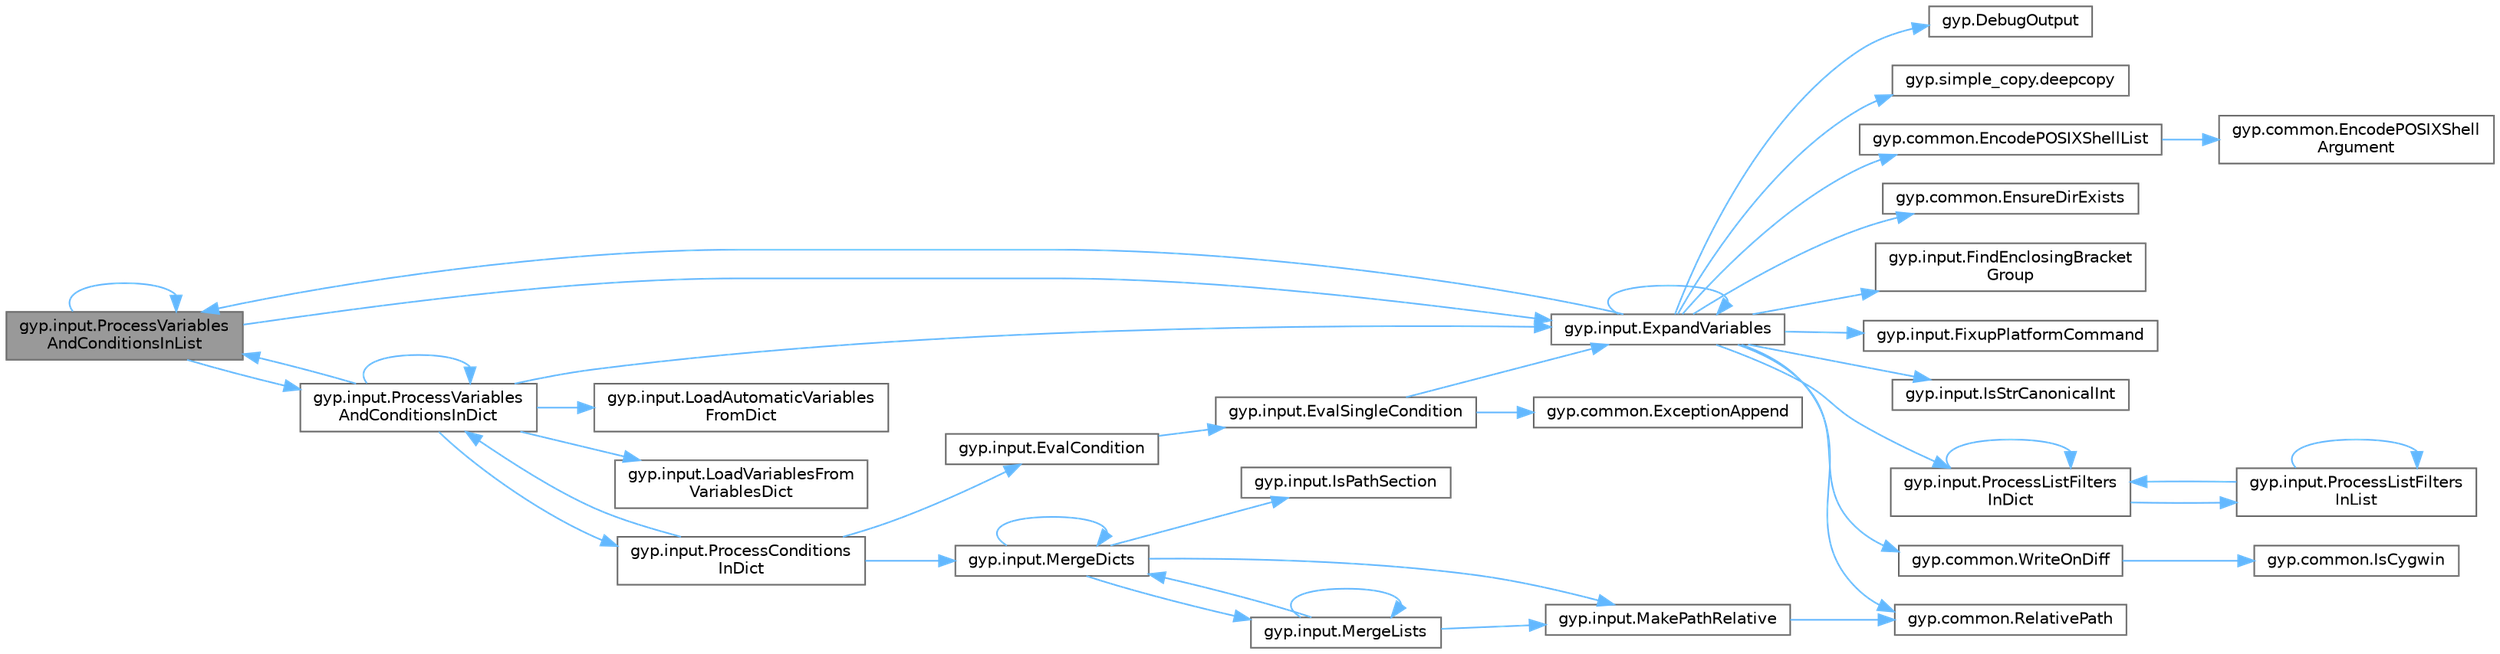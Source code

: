 digraph "gyp.input.ProcessVariablesAndConditionsInList"
{
 // LATEX_PDF_SIZE
  bgcolor="transparent";
  edge [fontname=Helvetica,fontsize=10,labelfontname=Helvetica,labelfontsize=10];
  node [fontname=Helvetica,fontsize=10,shape=box,height=0.2,width=0.4];
  rankdir="LR";
  Node1 [id="Node000001",label="gyp.input.ProcessVariables\lAndConditionsInList",height=0.2,width=0.4,color="gray40", fillcolor="grey60", style="filled", fontcolor="black",tooltip=" "];
  Node1 -> Node2 [id="edge1_Node000001_Node000002",color="steelblue1",style="solid",tooltip=" "];
  Node2 [id="Node000002",label="gyp.input.ExpandVariables",height=0.2,width=0.4,color="grey40", fillcolor="white", style="filled",URL="$namespacegyp_1_1input.html#a5a76133b36dc35144a6a0aa73c3eb6b1",tooltip=" "];
  Node2 -> Node3 [id="edge2_Node000002_Node000003",color="steelblue1",style="solid",tooltip=" "];
  Node3 [id="Node000003",label="gyp.DebugOutput",height=0.2,width=0.4,color="grey40", fillcolor="white", style="filled",URL="$namespacegyp.html#a92df811c956a9b18a53c898b5081f1ed",tooltip=" "];
  Node2 -> Node4 [id="edge3_Node000002_Node000004",color="steelblue1",style="solid",tooltip=" "];
  Node4 [id="Node000004",label="gyp.simple_copy.deepcopy",height=0.2,width=0.4,color="grey40", fillcolor="white", style="filled",URL="$namespacegyp_1_1simple__copy.html#a3a653abcf47a8146bca8e79c1e024ac8",tooltip=" "];
  Node2 -> Node5 [id="edge4_Node000002_Node000005",color="steelblue1",style="solid",tooltip=" "];
  Node5 [id="Node000005",label="gyp.common.EncodePOSIXShellList",height=0.2,width=0.4,color="grey40", fillcolor="white", style="filled",URL="$namespacegyp_1_1common.html#a1681405bb09a2eda416079b3ed7de917",tooltip=" "];
  Node5 -> Node6 [id="edge5_Node000005_Node000006",color="steelblue1",style="solid",tooltip=" "];
  Node6 [id="Node000006",label="gyp.common.EncodePOSIXShell\lArgument",height=0.2,width=0.4,color="grey40", fillcolor="white", style="filled",URL="$namespacegyp_1_1common.html#a2e45d4d865602a9046dc070c5545e87b",tooltip=" "];
  Node2 -> Node7 [id="edge6_Node000002_Node000007",color="steelblue1",style="solid",tooltip=" "];
  Node7 [id="Node000007",label="gyp.common.EnsureDirExists",height=0.2,width=0.4,color="grey40", fillcolor="white", style="filled",URL="$namespacegyp_1_1common.html#a62411b7ed9f7220bb951ea26e91e4e15",tooltip=" "];
  Node2 -> Node2 [id="edge7_Node000002_Node000002",color="steelblue1",style="solid",tooltip=" "];
  Node2 -> Node8 [id="edge8_Node000002_Node000008",color="steelblue1",style="solid",tooltip=" "];
  Node8 [id="Node000008",label="gyp.input.FindEnclosingBracket\lGroup",height=0.2,width=0.4,color="grey40", fillcolor="white", style="filled",URL="$namespacegyp_1_1input.html#ad1fc0783d060020766adbfd37f60571e",tooltip=" "];
  Node2 -> Node9 [id="edge9_Node000002_Node000009",color="steelblue1",style="solid",tooltip=" "];
  Node9 [id="Node000009",label="gyp.input.FixupPlatformCommand",height=0.2,width=0.4,color="grey40", fillcolor="white", style="filled",URL="$namespacegyp_1_1input.html#a7000a95d8409e8a55668793be4cb1824",tooltip=" "];
  Node2 -> Node10 [id="edge10_Node000002_Node000010",color="steelblue1",style="solid",tooltip=" "];
  Node10 [id="Node000010",label="gyp.input.IsStrCanonicalInt",height=0.2,width=0.4,color="grey40", fillcolor="white", style="filled",URL="$namespacegyp_1_1input.html#a948b9c9aa10dd247e20e76001736993f",tooltip=" "];
  Node2 -> Node11 [id="edge11_Node000002_Node000011",color="steelblue1",style="solid",tooltip=" "];
  Node11 [id="Node000011",label="gyp.input.ProcessListFilters\lInDict",height=0.2,width=0.4,color="grey40", fillcolor="white", style="filled",URL="$namespacegyp_1_1input.html#a469834203ff85e9aef0918638ee2ce13",tooltip=" "];
  Node11 -> Node11 [id="edge12_Node000011_Node000011",color="steelblue1",style="solid",tooltip=" "];
  Node11 -> Node12 [id="edge13_Node000011_Node000012",color="steelblue1",style="solid",tooltip=" "];
  Node12 [id="Node000012",label="gyp.input.ProcessListFilters\lInList",height=0.2,width=0.4,color="grey40", fillcolor="white", style="filled",URL="$namespacegyp_1_1input.html#a27111db2b2c973fc20b99e5df05f790c",tooltip=" "];
  Node12 -> Node11 [id="edge14_Node000012_Node000011",color="steelblue1",style="solid",tooltip=" "];
  Node12 -> Node12 [id="edge15_Node000012_Node000012",color="steelblue1",style="solid",tooltip=" "];
  Node2 -> Node1 [id="edge16_Node000002_Node000001",color="steelblue1",style="solid",tooltip=" "];
  Node2 -> Node13 [id="edge17_Node000002_Node000013",color="steelblue1",style="solid",tooltip=" "];
  Node13 [id="Node000013",label="gyp.common.RelativePath",height=0.2,width=0.4,color="grey40", fillcolor="white", style="filled",URL="$namespacegyp_1_1common.html#a8533ebdd9774c22ee7f7450c54239796",tooltip=" "];
  Node2 -> Node14 [id="edge18_Node000002_Node000014",color="steelblue1",style="solid",tooltip=" "];
  Node14 [id="Node000014",label="gyp.common.WriteOnDiff",height=0.2,width=0.4,color="grey40", fillcolor="white", style="filled",URL="$namespacegyp_1_1common.html#a42cc61308a39b4fc22c6bff47e2172d9",tooltip=" "];
  Node14 -> Node15 [id="edge19_Node000014_Node000015",color="steelblue1",style="solid",tooltip=" "];
  Node15 [id="Node000015",label="gyp.common.IsCygwin",height=0.2,width=0.4,color="grey40", fillcolor="white", style="filled",URL="$namespacegyp_1_1common.html#ae6f72854daa4facf72e33226a7b473d3",tooltip=" "];
  Node1 -> Node16 [id="edge20_Node000001_Node000016",color="steelblue1",style="solid",tooltip=" "];
  Node16 [id="Node000016",label="gyp.input.ProcessVariables\lAndConditionsInDict",height=0.2,width=0.4,color="grey40", fillcolor="white", style="filled",URL="$namespacegyp_1_1input.html#a320a7bb6191244f384cafe414b535bce",tooltip=" "];
  Node16 -> Node2 [id="edge21_Node000016_Node000002",color="steelblue1",style="solid",tooltip=" "];
  Node16 -> Node17 [id="edge22_Node000016_Node000017",color="steelblue1",style="solid",tooltip=" "];
  Node17 [id="Node000017",label="gyp.input.LoadAutomaticVariables\lFromDict",height=0.2,width=0.4,color="grey40", fillcolor="white", style="filled",URL="$namespacegyp_1_1input.html#aa405b0fde1edea8931dbe53d6c57fd8b",tooltip=" "];
  Node16 -> Node18 [id="edge23_Node000016_Node000018",color="steelblue1",style="solid",tooltip=" "];
  Node18 [id="Node000018",label="gyp.input.LoadVariablesFrom\lVariablesDict",height=0.2,width=0.4,color="grey40", fillcolor="white", style="filled",URL="$namespacegyp_1_1input.html#a4a5a6d38ec3d3a1fde50604e53eed850",tooltip=" "];
  Node16 -> Node19 [id="edge24_Node000016_Node000019",color="steelblue1",style="solid",tooltip=" "];
  Node19 [id="Node000019",label="gyp.input.ProcessConditions\lInDict",height=0.2,width=0.4,color="grey40", fillcolor="white", style="filled",URL="$namespacegyp_1_1input.html#ae8e415a4784b37bae55b0d6660d956ee",tooltip=" "];
  Node19 -> Node20 [id="edge25_Node000019_Node000020",color="steelblue1",style="solid",tooltip=" "];
  Node20 [id="Node000020",label="gyp.input.EvalCondition",height=0.2,width=0.4,color="grey40", fillcolor="white", style="filled",URL="$namespacegyp_1_1input.html#a45cb1ad5ab2c335c25578dd840ea9b37",tooltip=" "];
  Node20 -> Node21 [id="edge26_Node000020_Node000021",color="steelblue1",style="solid",tooltip=" "];
  Node21 [id="Node000021",label="gyp.input.EvalSingleCondition",height=0.2,width=0.4,color="grey40", fillcolor="white", style="filled",URL="$namespacegyp_1_1input.html#a6e5ae1ee740658967284d9b066103301",tooltip=" "];
  Node21 -> Node22 [id="edge27_Node000021_Node000022",color="steelblue1",style="solid",tooltip=" "];
  Node22 [id="Node000022",label="gyp.common.ExceptionAppend",height=0.2,width=0.4,color="grey40", fillcolor="white", style="filled",URL="$namespacegyp_1_1common.html#ae6fb1d829b57935daeda1b046ca11ccc",tooltip=" "];
  Node21 -> Node2 [id="edge28_Node000021_Node000002",color="steelblue1",style="solid",tooltip=" "];
  Node19 -> Node23 [id="edge29_Node000019_Node000023",color="steelblue1",style="solid",tooltip=" "];
  Node23 [id="Node000023",label="gyp.input.MergeDicts",height=0.2,width=0.4,color="grey40", fillcolor="white", style="filled",URL="$namespacegyp_1_1input.html#a6bfd0551004401096665308f59ddf5b8",tooltip=" "];
  Node23 -> Node24 [id="edge30_Node000023_Node000024",color="steelblue1",style="solid",tooltip=" "];
  Node24 [id="Node000024",label="gyp.input.IsPathSection",height=0.2,width=0.4,color="grey40", fillcolor="white", style="filled",URL="$namespacegyp_1_1input.html#a3067e714f14f81789320fcc2d2b7d5a2",tooltip=" "];
  Node23 -> Node25 [id="edge31_Node000023_Node000025",color="steelblue1",style="solid",tooltip=" "];
  Node25 [id="Node000025",label="gyp.input.MakePathRelative",height=0.2,width=0.4,color="grey40", fillcolor="white", style="filled",URL="$namespacegyp_1_1input.html#a782fd953d4fb1937662232b5acbe613a",tooltip=" "];
  Node25 -> Node13 [id="edge32_Node000025_Node000013",color="steelblue1",style="solid",tooltip=" "];
  Node23 -> Node23 [id="edge33_Node000023_Node000023",color="steelblue1",style="solid",tooltip=" "];
  Node23 -> Node26 [id="edge34_Node000023_Node000026",color="steelblue1",style="solid",tooltip=" "];
  Node26 [id="Node000026",label="gyp.input.MergeLists",height=0.2,width=0.4,color="grey40", fillcolor="white", style="filled",URL="$namespacegyp_1_1input.html#aae925987191630b687db46a6dbb2689b",tooltip=" "];
  Node26 -> Node25 [id="edge35_Node000026_Node000025",color="steelblue1",style="solid",tooltip=" "];
  Node26 -> Node23 [id="edge36_Node000026_Node000023",color="steelblue1",style="solid",tooltip=" "];
  Node26 -> Node26 [id="edge37_Node000026_Node000026",color="steelblue1",style="solid",tooltip=" "];
  Node19 -> Node16 [id="edge38_Node000019_Node000016",color="steelblue1",style="solid",tooltip=" "];
  Node16 -> Node16 [id="edge39_Node000016_Node000016",color="steelblue1",style="solid",tooltip=" "];
  Node16 -> Node1 [id="edge40_Node000016_Node000001",color="steelblue1",style="solid",tooltip=" "];
  Node1 -> Node1 [id="edge41_Node000001_Node000001",color="steelblue1",style="solid",tooltip=" "];
}
